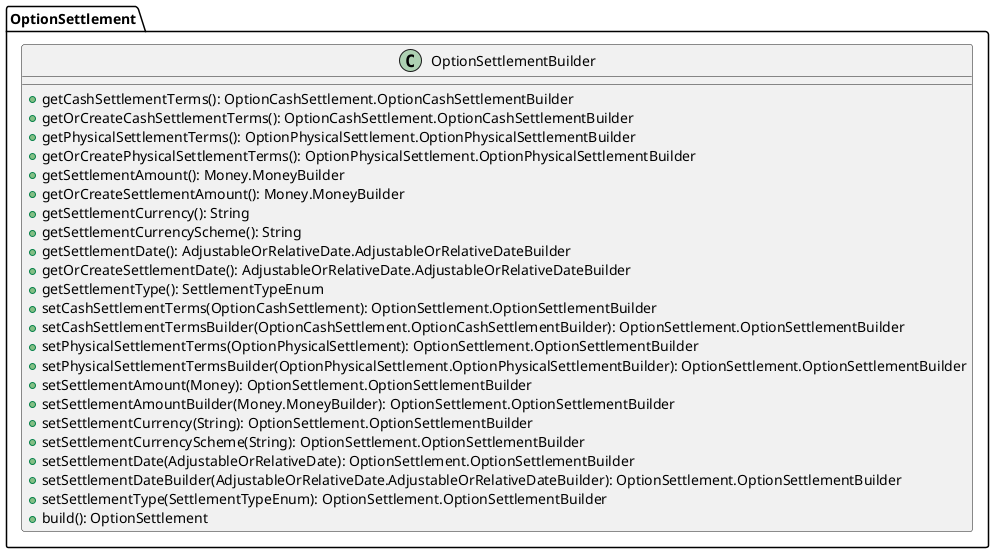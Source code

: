 @startuml

    class OptionSettlement.OptionSettlementBuilder [[OptionSettlement.OptionSettlementBuilder.html]] {
        +getCashSettlementTerms(): OptionCashSettlement.OptionCashSettlementBuilder
        +getOrCreateCashSettlementTerms(): OptionCashSettlement.OptionCashSettlementBuilder
        +getPhysicalSettlementTerms(): OptionPhysicalSettlement.OptionPhysicalSettlementBuilder
        +getOrCreatePhysicalSettlementTerms(): OptionPhysicalSettlement.OptionPhysicalSettlementBuilder
        +getSettlementAmount(): Money.MoneyBuilder
        +getOrCreateSettlementAmount(): Money.MoneyBuilder
        +getSettlementCurrency(): String
        +getSettlementCurrencyScheme(): String
        +getSettlementDate(): AdjustableOrRelativeDate.AdjustableOrRelativeDateBuilder
        +getOrCreateSettlementDate(): AdjustableOrRelativeDate.AdjustableOrRelativeDateBuilder
        +getSettlementType(): SettlementTypeEnum
        +setCashSettlementTerms(OptionCashSettlement): OptionSettlement.OptionSettlementBuilder
        +setCashSettlementTermsBuilder(OptionCashSettlement.OptionCashSettlementBuilder): OptionSettlement.OptionSettlementBuilder
        +setPhysicalSettlementTerms(OptionPhysicalSettlement): OptionSettlement.OptionSettlementBuilder
        +setPhysicalSettlementTermsBuilder(OptionPhysicalSettlement.OptionPhysicalSettlementBuilder): OptionSettlement.OptionSettlementBuilder
        +setSettlementAmount(Money): OptionSettlement.OptionSettlementBuilder
        +setSettlementAmountBuilder(Money.MoneyBuilder): OptionSettlement.OptionSettlementBuilder
        +setSettlementCurrency(String): OptionSettlement.OptionSettlementBuilder
        +setSettlementCurrencyScheme(String): OptionSettlement.OptionSettlementBuilder
        +setSettlementDate(AdjustableOrRelativeDate): OptionSettlement.OptionSettlementBuilder
        +setSettlementDateBuilder(AdjustableOrRelativeDate.AdjustableOrRelativeDateBuilder): OptionSettlement.OptionSettlementBuilder
        +setSettlementType(SettlementTypeEnum): OptionSettlement.OptionSettlementBuilder
        +build(): OptionSettlement
    }

@enduml
